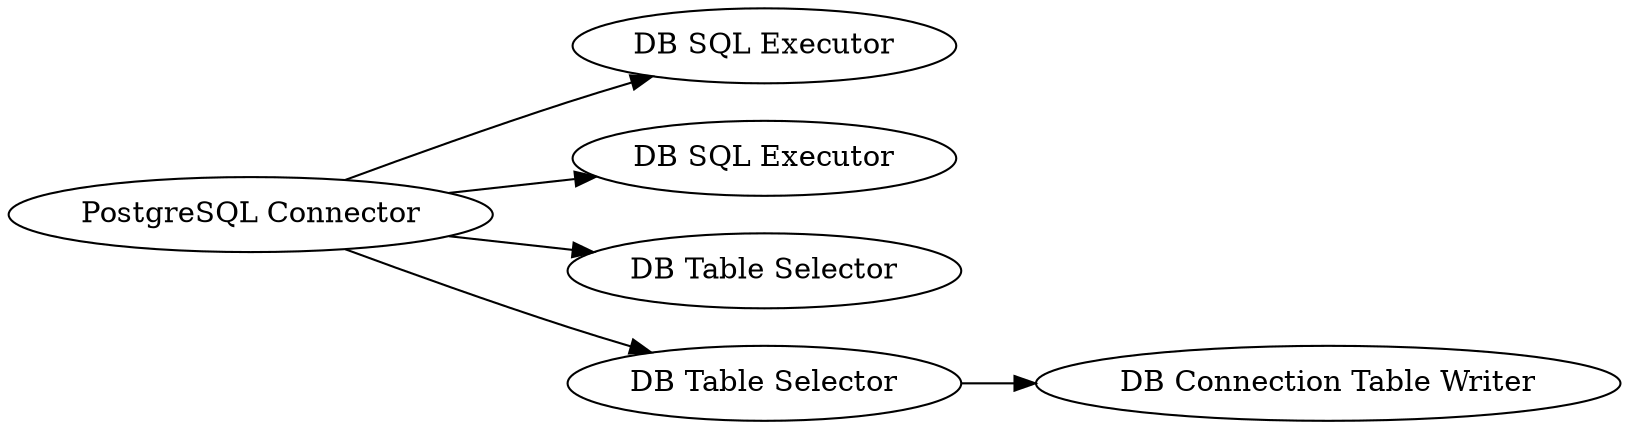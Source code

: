 digraph {
	"3300991966189886755_8" [label="DB SQL Executor"]
	"3300991966189886755_9" [label="DB SQL Executor"]
	"3300991966189886755_13" [label="DB Connection Table Writer"]
	"3300991966189886755_10" [label="DB Table Selector"]
	"3300991966189886755_1" [label="PostgreSQL Connector"]
	"3300991966189886755_12" [label="DB Table Selector"]
	"3300991966189886755_1" -> "3300991966189886755_12"
	"3300991966189886755_1" -> "3300991966189886755_8"
	"3300991966189886755_12" -> "3300991966189886755_13"
	"3300991966189886755_1" -> "3300991966189886755_9"
	"3300991966189886755_1" -> "3300991966189886755_10"
	rankdir=LR
}
